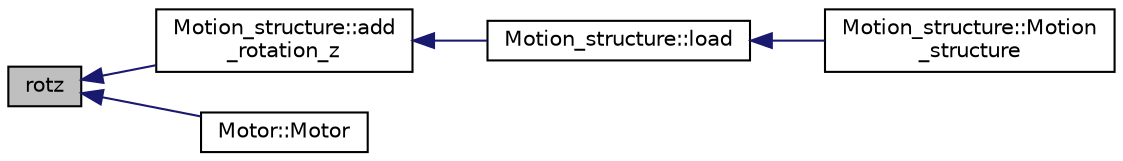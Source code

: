 digraph "rotz"
{
  edge [fontname="Helvetica",fontsize="10",labelfontname="Helvetica",labelfontsize="10"];
  node [fontname="Helvetica",fontsize="10",shape=record];
  rankdir="LR";
  Node1 [label="rotz",height=0.2,width=0.4,color="black", fillcolor="grey75", style="filled" fontcolor="black"];
  Node1 -> Node2 [dir="back",color="midnightblue",fontsize="10",style="solid"];
  Node2 [label="Motion_structure::add\l_rotation_z",height=0.2,width=0.4,color="black", fillcolor="white", style="filled",URL="$class_motion__structure.html#ad37ffab28b32f2f88e0a3d556c876318"];
  Node2 -> Node3 [dir="back",color="midnightblue",fontsize="10",style="solid"];
  Node3 [label="Motion_structure::load",height=0.2,width=0.4,color="black", fillcolor="white", style="filled",URL="$class_motion__structure.html#a5df5dc494cfd60e8e763e06f7dc5d745"];
  Node3 -> Node4 [dir="back",color="midnightblue",fontsize="10",style="solid"];
  Node4 [label="Motion_structure::Motion\l_structure",height=0.2,width=0.4,color="black", fillcolor="white", style="filled",URL="$class_motion__structure.html#a957707cad2dc4ffbee3e7fe82ef963db"];
  Node1 -> Node5 [dir="back",color="midnightblue",fontsize="10",style="solid"];
  Node5 [label="Motor::Motor",height=0.2,width=0.4,color="black", fillcolor="white", style="filled",URL="$class_motor.html#abe780b3e871a85b968d6fee888205b51"];
}
